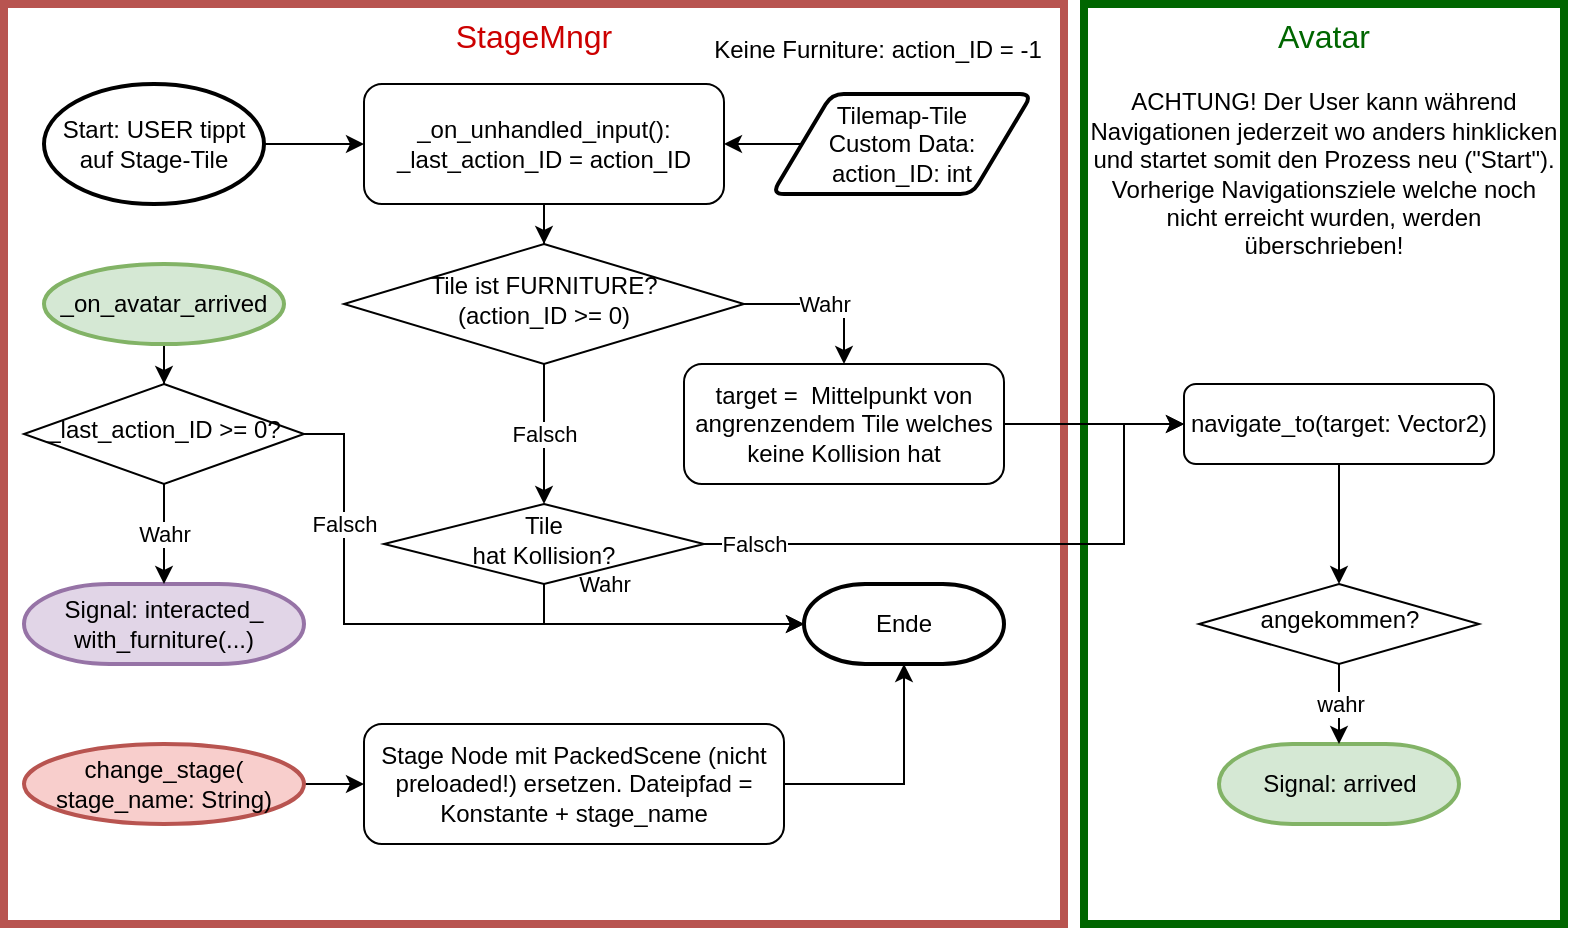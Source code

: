 <mxfile version="22.1.2" type="device" pages="2">
  <diagram id="C5RBs43oDa-KdzZeNtuy" name="StageMngr_and_Avatar">
    <mxGraphModel dx="1418" dy="828" grid="1" gridSize="10" guides="1" tooltips="1" connect="1" arrows="1" fold="1" page="1" pageScale="1" pageWidth="827" pageHeight="1169" math="0" shadow="0">
      <root>
        <mxCell id="WIyWlLk6GJQsqaUBKTNV-0" />
        <mxCell id="WIyWlLk6GJQsqaUBKTNV-1" parent="WIyWlLk6GJQsqaUBKTNV-0" />
        <mxCell id="1LzABhCQxcWDZvJYt_wV-8" value="&lt;font color=&quot;#006600&quot; style=&quot;font-size: 16px;&quot;&gt;Avatar&lt;/font&gt;" style="rounded=0;whiteSpace=wrap;html=1;fillColor=none;strokeColor=#006600;strokeWidth=4;horizontal=1;verticalAlign=top;fontColor=#CC0000;" parent="WIyWlLk6GJQsqaUBKTNV-1" vertex="1">
          <mxGeometry x="570" y="10" width="240" height="460" as="geometry" />
        </mxCell>
        <mxCell id="y6WZdFRpj4eiQGplZcpj-0" value="&lt;font style=&quot;font-size: 16px;&quot;&gt;StageMngr&lt;/font&gt;" style="rounded=0;whiteSpace=wrap;html=1;fillColor=none;strokeColor=#b85450;strokeWidth=4;horizontal=1;verticalAlign=top;fontColor=#CC0000;" parent="WIyWlLk6GJQsqaUBKTNV-1" vertex="1">
          <mxGeometry x="30" y="10" width="530" height="460" as="geometry" />
        </mxCell>
        <mxCell id="y6WZdFRpj4eiQGplZcpj-20" style="edgeStyle=orthogonalEdgeStyle;rounded=0;orthogonalLoop=1;jettySize=auto;html=1;" parent="WIyWlLk6GJQsqaUBKTNV-1" source="WIyWlLk6GJQsqaUBKTNV-3" target="WIyWlLk6GJQsqaUBKTNV-6" edge="1">
          <mxGeometry relative="1" as="geometry" />
        </mxCell>
        <mxCell id="WIyWlLk6GJQsqaUBKTNV-3" value="_on_unhandled_input():&lt;br&gt;_last_action_ID = action_ID" style="rounded=1;whiteSpace=wrap;html=1;fontSize=12;glass=0;strokeWidth=1;shadow=0;" parent="WIyWlLk6GJQsqaUBKTNV-1" vertex="1">
          <mxGeometry x="210" y="50" width="180" height="60" as="geometry" />
        </mxCell>
        <mxCell id="y6WZdFRpj4eiQGplZcpj-17" value="Falsch" style="edgeStyle=orthogonalEdgeStyle;rounded=0;orthogonalLoop=1;jettySize=auto;html=1;" parent="WIyWlLk6GJQsqaUBKTNV-1" source="WIyWlLk6GJQsqaUBKTNV-6" target="y6WZdFRpj4eiQGplZcpj-16" edge="1">
          <mxGeometry relative="1" as="geometry" />
        </mxCell>
        <mxCell id="y6WZdFRpj4eiQGplZcpj-25" value="Wahr" style="edgeStyle=orthogonalEdgeStyle;rounded=0;orthogonalLoop=1;jettySize=auto;html=1;" parent="WIyWlLk6GJQsqaUBKTNV-1" source="WIyWlLk6GJQsqaUBKTNV-6" target="y6WZdFRpj4eiQGplZcpj-24" edge="1">
          <mxGeometry relative="1" as="geometry">
            <Array as="points">
              <mxPoint x="450" y="160" />
            </Array>
          </mxGeometry>
        </mxCell>
        <mxCell id="WIyWlLk6GJQsqaUBKTNV-6" value="Tile ist FURNITURE?&lt;br&gt;(action_ID &amp;gt;= 0)" style="rhombus;whiteSpace=wrap;html=1;shadow=0;fontFamily=Helvetica;fontSize=12;align=center;strokeWidth=1;spacing=6;spacingTop=-4;" parent="WIyWlLk6GJQsqaUBKTNV-1" vertex="1">
          <mxGeometry x="200" y="130" width="200" height="60" as="geometry" />
        </mxCell>
        <mxCell id="1LzABhCQxcWDZvJYt_wV-13" style="edgeStyle=orthogonalEdgeStyle;rounded=0;orthogonalLoop=1;jettySize=auto;html=1;" parent="WIyWlLk6GJQsqaUBKTNV-1" source="WIyWlLk6GJQsqaUBKTNV-7" target="1LzABhCQxcWDZvJYt_wV-9" edge="1">
          <mxGeometry relative="1" as="geometry" />
        </mxCell>
        <mxCell id="WIyWlLk6GJQsqaUBKTNV-7" value="navigate_to(target: Vector2)" style="rounded=1;whiteSpace=wrap;html=1;fontSize=12;glass=0;strokeWidth=1;shadow=0;" parent="WIyWlLk6GJQsqaUBKTNV-1" vertex="1">
          <mxGeometry x="620" y="200" width="155" height="40" as="geometry" />
        </mxCell>
        <mxCell id="y6WZdFRpj4eiQGplZcpj-21" style="edgeStyle=orthogonalEdgeStyle;rounded=0;orthogonalLoop=1;jettySize=auto;html=1;" parent="WIyWlLk6GJQsqaUBKTNV-1" source="y6WZdFRpj4eiQGplZcpj-5" target="WIyWlLk6GJQsqaUBKTNV-3" edge="1">
          <mxGeometry relative="1" as="geometry" />
        </mxCell>
        <mxCell id="y6WZdFRpj4eiQGplZcpj-5" value="Start: USER tippt auf Stage-Tile" style="strokeWidth=2;html=1;shape=mxgraph.flowchart.start_1;whiteSpace=wrap;" parent="WIyWlLk6GJQsqaUBKTNV-1" vertex="1">
          <mxGeometry x="50" y="50" width="110" height="60" as="geometry" />
        </mxCell>
        <mxCell id="y6WZdFRpj4eiQGplZcpj-7" value="Ende" style="strokeWidth=2;html=1;shape=mxgraph.flowchart.terminator;whiteSpace=wrap;" parent="WIyWlLk6GJQsqaUBKTNV-1" vertex="1">
          <mxGeometry x="430" y="300" width="100" height="40" as="geometry" />
        </mxCell>
        <mxCell id="y6WZdFRpj4eiQGplZcpj-18" value="Wahr" style="edgeStyle=orthogonalEdgeStyle;rounded=0;orthogonalLoop=1;jettySize=auto;html=1;" parent="WIyWlLk6GJQsqaUBKTNV-1" source="y6WZdFRpj4eiQGplZcpj-16" target="y6WZdFRpj4eiQGplZcpj-7" edge="1">
          <mxGeometry x="-0.333" y="20" relative="1" as="geometry">
            <Array as="points">
              <mxPoint x="300" y="320" />
            </Array>
            <mxPoint as="offset" />
          </mxGeometry>
        </mxCell>
        <mxCell id="y6WZdFRpj4eiQGplZcpj-22" value="Falsch" style="edgeStyle=orthogonalEdgeStyle;rounded=0;orthogonalLoop=1;jettySize=auto;html=1;" parent="WIyWlLk6GJQsqaUBKTNV-1" source="y6WZdFRpj4eiQGplZcpj-16" target="WIyWlLk6GJQsqaUBKTNV-7" edge="1">
          <mxGeometry x="-0.835" relative="1" as="geometry">
            <Array as="points">
              <mxPoint x="590" y="280" />
              <mxPoint x="590" y="220" />
            </Array>
            <mxPoint as="offset" />
          </mxGeometry>
        </mxCell>
        <mxCell id="y6WZdFRpj4eiQGplZcpj-16" value="Tile&lt;br&gt;hat Kollision?" style="rhombus;whiteSpace=wrap;html=1;shadow=0;fontFamily=Helvetica;fontSize=12;align=center;strokeWidth=1;spacing=6;spacingTop=-4;" parent="WIyWlLk6GJQsqaUBKTNV-1" vertex="1">
          <mxGeometry x="220" y="260" width="160" height="40" as="geometry" />
        </mxCell>
        <mxCell id="1LzABhCQxcWDZvJYt_wV-14" style="edgeStyle=orthogonalEdgeStyle;rounded=0;orthogonalLoop=1;jettySize=auto;html=1;entryX=0;entryY=0.5;entryDx=0;entryDy=0;" parent="WIyWlLk6GJQsqaUBKTNV-1" source="y6WZdFRpj4eiQGplZcpj-24" target="WIyWlLk6GJQsqaUBKTNV-7" edge="1">
          <mxGeometry relative="1" as="geometry" />
        </mxCell>
        <mxCell id="y6WZdFRpj4eiQGplZcpj-24" value="target =&amp;nbsp; Mittelpunkt von angrenzendem Tile welches keine Kollision hat" style="rounded=1;whiteSpace=wrap;html=1;fontSize=12;glass=0;strokeWidth=1;shadow=0;" parent="WIyWlLk6GJQsqaUBKTNV-1" vertex="1">
          <mxGeometry x="370" y="190" width="160" height="60" as="geometry" />
        </mxCell>
        <mxCell id="1LzABhCQxcWDZvJYt_wV-0" style="edgeStyle=orthogonalEdgeStyle;rounded=0;orthogonalLoop=1;jettySize=auto;html=1;" parent="WIyWlLk6GJQsqaUBKTNV-1" source="y6WZdFRpj4eiQGplZcpj-27" target="WIyWlLk6GJQsqaUBKTNV-3" edge="1">
          <mxGeometry relative="1" as="geometry">
            <mxPoint x="260" y="60" as="sourcePoint" />
          </mxGeometry>
        </mxCell>
        <mxCell id="y6WZdFRpj4eiQGplZcpj-27" value="Tilemap-Tile&lt;br&gt;Custom Data:&lt;br&gt;action_ID: int" style="shape=parallelogram;html=1;strokeWidth=2;perimeter=parallelogramPerimeter;whiteSpace=wrap;rounded=1;arcSize=12;size=0.23;" parent="WIyWlLk6GJQsqaUBKTNV-1" vertex="1">
          <mxGeometry x="414" y="55" width="130" height="50" as="geometry" />
        </mxCell>
        <mxCell id="1LzABhCQxcWDZvJYt_wV-3" value="Signal: arrived" style="strokeWidth=2;html=1;shape=mxgraph.flowchart.terminator;whiteSpace=wrap;fillColor=#d5e8d4;strokeColor=#82b366;" parent="WIyWlLk6GJQsqaUBKTNV-1" vertex="1">
          <mxGeometry x="637.5" y="380" width="120" height="40" as="geometry" />
        </mxCell>
        <mxCell id="1LzABhCQxcWDZvJYt_wV-5" value="ACHTUNG! Der User kann während Navigationen jederzeit wo anders hinklicken und startet somit den Prozess neu (&quot;Start&quot;). Vorherige Navigationsziele welche noch nicht erreicht wurden, werden überschrieben!" style="text;html=1;strokeColor=none;fillColor=none;align=center;verticalAlign=middle;whiteSpace=wrap;rounded=0;" parent="WIyWlLk6GJQsqaUBKTNV-1" vertex="1">
          <mxGeometry x="570" y="40" width="240" height="110" as="geometry" />
        </mxCell>
        <mxCell id="1LzABhCQxcWDZvJYt_wV-16" style="edgeStyle=orthogonalEdgeStyle;rounded=0;orthogonalLoop=1;jettySize=auto;html=1;entryX=0.5;entryY=0;entryDx=0;entryDy=0;" parent="WIyWlLk6GJQsqaUBKTNV-1" source="1LzABhCQxcWDZvJYt_wV-25" target="1LzABhCQxcWDZvJYt_wV-15" edge="1">
          <mxGeometry relative="1" as="geometry">
            <mxPoint x="110.0" y="170.0" as="sourcePoint" />
          </mxGeometry>
        </mxCell>
        <mxCell id="1LzABhCQxcWDZvJYt_wV-11" value="wahr" style="edgeStyle=orthogonalEdgeStyle;rounded=0;orthogonalLoop=1;jettySize=auto;html=1;" parent="WIyWlLk6GJQsqaUBKTNV-1" source="1LzABhCQxcWDZvJYt_wV-9" target="1LzABhCQxcWDZvJYt_wV-3" edge="1">
          <mxGeometry relative="1" as="geometry" />
        </mxCell>
        <mxCell id="1LzABhCQxcWDZvJYt_wV-9" value="angekommen?" style="rhombus;whiteSpace=wrap;html=1;shadow=0;fontFamily=Helvetica;fontSize=12;align=center;strokeWidth=1;spacing=6;spacingTop=-4;" parent="WIyWlLk6GJQsqaUBKTNV-1" vertex="1">
          <mxGeometry x="627.5" y="300" width="140" height="40" as="geometry" />
        </mxCell>
        <mxCell id="1LzABhCQxcWDZvJYt_wV-15" value="_last_action_ID &amp;gt;= 0?" style="rhombus;whiteSpace=wrap;html=1;shadow=0;fontFamily=Helvetica;fontSize=12;align=center;strokeWidth=1;spacing=6;spacingTop=-4;" parent="WIyWlLk6GJQsqaUBKTNV-1" vertex="1">
          <mxGeometry x="40" y="200" width="140" height="50" as="geometry" />
        </mxCell>
        <mxCell id="1LzABhCQxcWDZvJYt_wV-18" value="Signal: interacted_&lt;br&gt;with_furniture(...)" style="strokeWidth=2;html=1;shape=mxgraph.flowchart.terminator;whiteSpace=wrap;fillColor=#e1d5e7;strokeColor=#9673a6;" parent="WIyWlLk6GJQsqaUBKTNV-1" vertex="1">
          <mxGeometry x="40" y="300" width="140" height="40" as="geometry" />
        </mxCell>
        <mxCell id="1LzABhCQxcWDZvJYt_wV-20" value="Wahr" style="edgeStyle=orthogonalEdgeStyle;rounded=0;orthogonalLoop=1;jettySize=auto;html=1;entryX=0.5;entryY=0;entryDx=0;entryDy=0;entryPerimeter=0;" parent="WIyWlLk6GJQsqaUBKTNV-1" source="1LzABhCQxcWDZvJYt_wV-15" target="1LzABhCQxcWDZvJYt_wV-18" edge="1">
          <mxGeometry relative="1" as="geometry" />
        </mxCell>
        <mxCell id="1LzABhCQxcWDZvJYt_wV-21" value="Falsch" style="edgeStyle=orthogonalEdgeStyle;rounded=0;orthogonalLoop=1;jettySize=auto;html=1;entryX=0;entryY=0.5;entryDx=0;entryDy=0;entryPerimeter=0;" parent="WIyWlLk6GJQsqaUBKTNV-1" source="1LzABhCQxcWDZvJYt_wV-15" target="y6WZdFRpj4eiQGplZcpj-7" edge="1">
          <mxGeometry x="-0.623" relative="1" as="geometry">
            <Array as="points">
              <mxPoint x="200" y="225" />
              <mxPoint x="200" y="320" />
            </Array>
            <mxPoint as="offset" />
          </mxGeometry>
        </mxCell>
        <mxCell id="1LzABhCQxcWDZvJYt_wV-25" value="_on_avatar_arrived" style="strokeWidth=2;html=1;shape=mxgraph.flowchart.start_1;whiteSpace=wrap;fillColor=#d5e8d4;strokeColor=#82b366;" parent="WIyWlLk6GJQsqaUBKTNV-1" vertex="1">
          <mxGeometry x="50" y="140" width="120" height="40" as="geometry" />
        </mxCell>
        <mxCell id="1LzABhCQxcWDZvJYt_wV-30" value="Keine Furniture: action_ID = -1" style="text;html=1;strokeColor=none;fillColor=none;align=center;verticalAlign=middle;whiteSpace=wrap;rounded=0;" parent="WIyWlLk6GJQsqaUBKTNV-1" vertex="1">
          <mxGeometry x="380" y="20" width="174" height="25" as="geometry" />
        </mxCell>
        <mxCell id="1LzABhCQxcWDZvJYt_wV-41" style="edgeStyle=orthogonalEdgeStyle;rounded=0;orthogonalLoop=1;jettySize=auto;html=1;" parent="WIyWlLk6GJQsqaUBKTNV-1" source="1LzABhCQxcWDZvJYt_wV-63" target="1LzABhCQxcWDZvJYt_wV-39" edge="1">
          <mxGeometry relative="1" as="geometry">
            <mxPoint x="180" y="400" as="sourcePoint" />
          </mxGeometry>
        </mxCell>
        <mxCell id="1LzABhCQxcWDZvJYt_wV-40" style="edgeStyle=orthogonalEdgeStyle;rounded=0;orthogonalLoop=1;jettySize=auto;html=1;" parent="WIyWlLk6GJQsqaUBKTNV-1" source="1LzABhCQxcWDZvJYt_wV-39" target="y6WZdFRpj4eiQGplZcpj-7" edge="1">
          <mxGeometry relative="1" as="geometry" />
        </mxCell>
        <mxCell id="1LzABhCQxcWDZvJYt_wV-39" value="Stage Node mit PackedScene (nicht preloaded!) ersetzen. Dateipfad = Konstante + stage_name" style="rounded=1;whiteSpace=wrap;html=1;fontSize=12;glass=0;strokeWidth=1;shadow=0;" parent="WIyWlLk6GJQsqaUBKTNV-1" vertex="1">
          <mxGeometry x="210" y="370" width="210" height="60" as="geometry" />
        </mxCell>
        <mxCell id="1LzABhCQxcWDZvJYt_wV-63" value="change_stage(&lt;br style=&quot;border-color: var(--border-color);&quot;&gt;stage_name: String)" style="strokeWidth=2;html=1;shape=mxgraph.flowchart.start_1;whiteSpace=wrap;fillColor=#f8cecc;strokeColor=#b85450;" parent="WIyWlLk6GJQsqaUBKTNV-1" vertex="1">
          <mxGeometry x="40" y="380" width="140" height="40" as="geometry" />
        </mxCell>
      </root>
    </mxGraphModel>
  </diagram>
  <diagram id="xltsT0J74IzSFM8kRbkk" name="DayMngr">
    <mxGraphModel dx="1418" dy="828" grid="1" gridSize="10" guides="1" tooltips="1" connect="1" arrows="1" fold="1" page="1" pageScale="1" pageWidth="827" pageHeight="1169" math="0" shadow="0">
      <root>
        <mxCell id="0" />
        <mxCell id="1" parent="0" />
        <mxCell id="kU1BEG87dnv4JBKIqbgE-1" value="&lt;font style=&quot;font-size: 16px;&quot;&gt;DayMngr&lt;/font&gt;" style="rounded=0;whiteSpace=wrap;html=1;fillColor=none;strokeColor=#1E1E96;strokeWidth=4;horizontal=1;verticalAlign=top;fontColor=#3333FF;" parent="1" vertex="1">
          <mxGeometry x="30" y="30" width="780" height="600" as="geometry" />
        </mxCell>
        <mxCell id="kU1BEG87dnv4JBKIqbgE-2" style="edgeStyle=orthogonalEdgeStyle;rounded=0;orthogonalLoop=1;jettySize=auto;html=1;" parent="1" source="kU1BEG87dnv4JBKIqbgE-3" target="kU1BEG87dnv4JBKIqbgE-14" edge="1">
          <mxGeometry relative="1" as="geometry">
            <mxPoint x="480" y="180" as="targetPoint" />
          </mxGeometry>
        </mxCell>
        <mxCell id="kU1BEG87dnv4JBKIqbgE-3" value="Instanziierte Aktion auslesen/duplizieren: var action: action := _actionArr[action_ID]&amp;nbsp;" style="rounded=1;whiteSpace=wrap;html=1;fontSize=12;glass=0;strokeWidth=1;shadow=0;" parent="1" vertex="1">
          <mxGeometry x="260" y="150" width="180" height="60" as="geometry" />
        </mxCell>
        <mxCell id="kU1BEG87dnv4JBKIqbgE-4" style="edgeStyle=orthogonalEdgeStyle;rounded=0;orthogonalLoop=1;jettySize=auto;html=1;" parent="1" source="kU1BEG87dnv4JBKIqbgE-5" target="kU1BEG87dnv4JBKIqbgE-3" edge="1">
          <mxGeometry relative="1" as="geometry" />
        </mxCell>
        <mxCell id="kU1BEG87dnv4JBKIqbgE-5" value="_interacted_with_&lt;br&gt;furniture(action_ID: int)" style="strokeWidth=2;html=1;shape=mxgraph.flowchart.start_1;whiteSpace=wrap;fillColor=#e1d5e7;strokeColor=#9673a6;" parent="1" vertex="1">
          <mxGeometry x="50" y="160" width="185" height="40" as="geometry" />
        </mxCell>
        <mxCell id="kU1BEG87dnv4JBKIqbgE-6" style="edgeStyle=orthogonalEdgeStyle;rounded=0;orthogonalLoop=1;jettySize=auto;html=1;" parent="1" source="kU1BEG87dnv4JBKIqbgE-7" target="kU1BEG87dnv4JBKIqbgE-8" edge="1">
          <mxGeometry relative="1" as="geometry" />
        </mxCell>
        <mxCell id="kU1BEG87dnv4JBKIqbgE-7" value="_ready()" style="strokeWidth=2;html=1;shape=mxgraph.flowchart.start_1;whiteSpace=wrap;" parent="1" vertex="1">
          <mxGeometry x="55" y="80" width="110" height="40" as="geometry" />
        </mxCell>
        <mxCell id="kU1BEG87dnv4JBKIqbgE-8" value="cultivate():&lt;br&gt;_actionArr[] mit Aktions-Objekten befüllen, Index ist Aktion-ID&amp;nbsp;" style="rounded=1;whiteSpace=wrap;html=1;fontSize=12;glass=0;strokeWidth=1;shadow=0;" parent="1" vertex="1">
          <mxGeometry x="200" y="70" width="180" height="60" as="geometry" />
        </mxCell>
        <mxCell id="kU1BEG87dnv4JBKIqbgE-9" style="edgeStyle=orthogonalEdgeStyle;rounded=0;orthogonalLoop=1;jettySize=auto;html=1;" parent="1" source="kU1BEG87dnv4JBKIqbgE-10" target="kU1BEG87dnv4JBKIqbgE-11" edge="1">
          <mxGeometry relative="1" as="geometry" />
        </mxCell>
        <mxCell id="kU1BEG87dnv4JBKIqbgE-10" value="setup(GUI_ref: GUI)" style="strokeWidth=2;html=1;shape=mxgraph.flowchart.start_1;whiteSpace=wrap;" parent="1" vertex="1">
          <mxGeometry x="430" y="80" width="120" height="40" as="geometry" />
        </mxCell>
        <mxCell id="kU1BEG87dnv4JBKIqbgE-11" value="GUI_Referenzen in Attributen vormerken" style="rounded=1;whiteSpace=wrap;html=1;fontSize=12;glass=0;strokeWidth=1;shadow=0;" parent="1" vertex="1">
          <mxGeometry x="580" y="70" width="180" height="60" as="geometry" />
        </mxCell>
        <mxCell id="kU1BEG87dnv4JBKIqbgE-12" value="Falsch" style="edgeStyle=orthogonalEdgeStyle;rounded=0;orthogonalLoop=1;jettySize=auto;html=1;" parent="1" source="kU1BEG87dnv4JBKIqbgE-14" target="kU1BEG87dnv4JBKIqbgE-17" edge="1">
          <mxGeometry relative="1" as="geometry" />
        </mxCell>
        <mxCell id="kU1BEG87dnv4JBKIqbgE-13" value="Wahr" style="edgeStyle=orthogonalEdgeStyle;rounded=0;orthogonalLoop=1;jettySize=auto;html=1;" parent="1" source="kU1BEG87dnv4JBKIqbgE-14" target="kU1BEG87dnv4JBKIqbgE-20" edge="1">
          <mxGeometry relative="1" as="geometry">
            <Array as="points">
              <mxPoint x="540" y="220" />
              <mxPoint x="140" y="220" />
            </Array>
          </mxGeometry>
        </mxCell>
        <mxCell id="kU1BEG87dnv4JBKIqbgE-14" value="constraints_prior_okay()?" style="rhombus;whiteSpace=wrap;html=1;shadow=0;fontFamily=Helvetica;fontSize=12;align=center;strokeWidth=1;spacing=6;spacingTop=-4;" parent="1" vertex="1">
          <mxGeometry x="460" y="150" width="160" height="60" as="geometry" />
        </mxCell>
        <mxCell id="kU1BEG87dnv4JBKIqbgE-15" value="Ende" style="strokeWidth=2;html=1;shape=mxgraph.flowchart.terminator;whiteSpace=wrap;" parent="1" vertex="1">
          <mxGeometry x="678.75" y="240" width="100" height="40" as="geometry" />
        </mxCell>
        <mxCell id="kU1BEG87dnv4JBKIqbgE-16" style="edgeStyle=orthogonalEdgeStyle;rounded=0;orthogonalLoop=1;jettySize=auto;html=1;" parent="1" source="kU1BEG87dnv4JBKIqbgE-17" target="kU1BEG87dnv4JBKIqbgE-15" edge="1">
          <mxGeometry relative="1" as="geometry" />
        </mxCell>
        <mxCell id="kU1BEG87dnv4JBKIqbgE-17" value="RejectActionGUI&lt;br&gt;.show(action):&lt;br&gt;Zeigt Infos anhand rejected_constraints an" style="rounded=1;whiteSpace=wrap;html=1;fontSize=12;glass=0;strokeWidth=1;shadow=0;" parent="1" vertex="1">
          <mxGeometry x="670" y="140" width="117.5" height="80" as="geometry" />
        </mxCell>
        <mxCell id="kU1BEG87dnv4JBKIqbgE-18" style="edgeStyle=orthogonalEdgeStyle;rounded=0;orthogonalLoop=1;jettySize=auto;html=1;" parent="1" source="kU1BEG87dnv4JBKIqbgE-20" target="kU1BEG87dnv4JBKIqbgE-24" edge="1">
          <mxGeometry relative="1" as="geometry" />
        </mxCell>
        <mxCell id="kU1BEG87dnv4JBKIqbgE-19" value="z.B." style="edgeStyle=orthogonalEdgeStyle;rounded=0;orthogonalLoop=1;jettySize=auto;html=1;" parent="1" source="kU1BEG87dnv4JBKIqbgE-20" target="kU1BEG87dnv4JBKIqbgE-26" edge="1">
          <mxGeometry x="-0.294" relative="1" as="geometry">
            <mxPoint as="offset" />
          </mxGeometry>
        </mxCell>
        <mxCell id="kU1BEG87dnv4JBKIqbgE-20" value="delegate_to_GUI(action):&lt;br&gt;Je nach Klasse der Aktion wird die entsprechende GUI aufgerufen" style="rounded=1;whiteSpace=wrap;html=1;fontSize=12;glass=0;strokeWidth=1;shadow=0;" parent="1" vertex="1">
          <mxGeometry x="50" y="250" width="180" height="60" as="geometry" />
        </mxCell>
        <mxCell id="kU1BEG87dnv4JBKIqbgE-21" value="Die GUIs handlen das ganze interne Micro-Management an sub-constraints! z.B. muss dann die CookingGUI selbst schauen welche Rezepte möglich sind etc. Erst wenn die Aktion wirklich&amp;nbsp;abgeschlossen ist, wird das Signal gefeuert." style="text;html=1;strokeColor=none;fillColor=none;align=center;verticalAlign=middle;whiteSpace=wrap;rounded=0;" parent="1" vertex="1">
          <mxGeometry x="40" y="330" width="640" height="40" as="geometry" />
        </mxCell>
        <mxCell id="kU1BEG87dnv4JBKIqbgE-23" style="edgeStyle=orthogonalEdgeStyle;rounded=0;orthogonalLoop=1;jettySize=auto;html=1;" parent="1" source="kU1BEG87dnv4JBKIqbgE-24" target="kU1BEG87dnv4JBKIqbgE-27" edge="1">
          <mxGeometry relative="1" as="geometry" />
        </mxCell>
        <mxCell id="kU1BEG87dnv4JBKIqbgE-24" value="CookingGUI" style="rounded=1;whiteSpace=wrap;html=1;fontSize=12;glass=0;strokeWidth=1;shadow=0;" parent="1" vertex="1">
          <mxGeometry x="280" y="240" width="180" height="30" as="geometry" />
        </mxCell>
        <mxCell id="kU1BEG87dnv4JBKIqbgE-25" value="ggf." style="edgeStyle=orthogonalEdgeStyle;rounded=0;orthogonalLoop=1;jettySize=auto;html=1;" parent="1" source="kU1BEG87dnv4JBKIqbgE-26" target="kU1BEG87dnv4JBKIqbgE-27" edge="1">
          <mxGeometry relative="1" as="geometry" />
        </mxCell>
        <mxCell id="kU1BEG87dnv4JBKIqbgE-26" value="StageChangeConfirmationGUI" style="rounded=1;whiteSpace=wrap;html=1;fontSize=12;glass=0;strokeWidth=1;shadow=0;" parent="1" vertex="1">
          <mxGeometry x="280" y="290" width="180" height="30" as="geometry" />
        </mxCell>
        <mxCell id="kU1BEG87dnv4JBKIqbgE-27" value="Action Signal:&lt;br&gt;executed(self)" style="strokeWidth=2;html=1;shape=mxgraph.flowchart.terminator;whiteSpace=wrap;fillColor=#dae8fc;strokeColor=#6c8ebf;" parent="1" vertex="1">
          <mxGeometry x="517.5" y="260" width="142.5" height="40" as="geometry" />
        </mxCell>
        <mxCell id="kU1BEG87dnv4JBKIqbgE-28" style="edgeStyle=orthogonalEdgeStyle;rounded=0;orthogonalLoop=1;jettySize=auto;html=1;" parent="1" source="kU1BEG87dnv4JBKIqbgE-29" target="kU1BEG87dnv4JBKIqbgE-32" edge="1">
          <mxGeometry relative="1" as="geometry" />
        </mxCell>
        <mxCell id="kU1BEG87dnv4JBKIqbgE-29" value="_on_action_executed(&lt;br&gt;action: Action)" style="strokeWidth=2;html=1;shape=mxgraph.flowchart.start_1;whiteSpace=wrap;fillColor=#dae8fc;strokeColor=#6c8ebf;" parent="1" vertex="1">
          <mxGeometry x="440" y="400" width="207.5" height="40" as="geometry" />
        </mxCell>
        <mxCell id="kU1BEG87dnv4JBKIqbgE-30" style="edgeStyle=orthogonalEdgeStyle;rounded=0;orthogonalLoop=1;jettySize=auto;html=1;" parent="1" source="kU1BEG87dnv4JBKIqbgE-31" target="kU1BEG87dnv4JBKIqbgE-38" edge="1">
          <mxGeometry relative="1" as="geometry">
            <Array as="points">
              <mxPoint x="295" y="450" />
              <mxPoint x="120" y="450" />
            </Array>
          </mxGeometry>
        </mxCell>
        <mxCell id="kU1BEG87dnv4JBKIqbgE-31" value="update history" style="rounded=1;whiteSpace=wrap;html=1;fontSize=12;glass=0;strokeWidth=1;shadow=0;" parent="1" vertex="1">
          <mxGeometry x="237.5" y="405" width="115" height="30" as="geometry" />
        </mxCell>
        <mxCell id="kU1BEG87dnv4JBKIqbgE-32" value="&lt;span style=&quot;color: rgb(0, 0, 0); font-family: Helvetica; font-size: 12px; font-style: normal; font-variant-ligatures: normal; font-variant-caps: normal; font-weight: 400; letter-spacing: normal; orphans: 2; text-align: center; text-indent: 0px; text-transform: none; widows: 2; word-spacing: 0px; -webkit-text-stroke-width: 0px; background-color: rgb(251, 251, 251); text-decoration-thickness: initial; text-decoration-style: initial; text-decoration-color: initial; float: none; display: inline !important;&quot;&gt;next_day_period(&lt;br&gt;action: Action)&lt;/span&gt;" style="verticalLabelPosition=middle;verticalAlign=middle;html=1;shape=process;whiteSpace=wrap;rounded=1;size=0.077;arcSize=6;labelPosition=center;align=center;fillColor=#f5f5f5;fontColor=#333333;strokeColor=#666666;" parent="1" vertex="1">
          <mxGeometry x="665" y="405" width="127.5" height="30" as="geometry" />
        </mxCell>
        <mxCell id="kU1BEG87dnv4JBKIqbgE-33" style="edgeStyle=orthogonalEdgeStyle;rounded=0;orthogonalLoop=1;jettySize=auto;html=1;entryX=0.5;entryY=1;entryDx=0;entryDy=0;entryPerimeter=0;" parent="1" source="kU1BEG87dnv4JBKIqbgE-32" target="kU1BEG87dnv4JBKIqbgE-15" edge="1">
          <mxGeometry relative="1" as="geometry" />
        </mxCell>
        <mxCell id="kU1BEG87dnv4JBKIqbgE-34" style="edgeStyle=orthogonalEdgeStyle;rounded=0;orthogonalLoop=1;jettySize=auto;html=1;" parent="1" source="kU1BEG87dnv4JBKIqbgE-35" target="kU1BEG87dnv4JBKIqbgE-31" edge="1">
          <mxGeometry relative="1" as="geometry" />
        </mxCell>
        <mxCell id="kU1BEG87dnv4JBKIqbgE-35" value="next_day_period(&lt;br&gt;action: Action)" style="strokeWidth=2;html=1;shape=mxgraph.flowchart.start_1;whiteSpace=wrap;fillColor=#f5f5f5;strokeColor=#666666;fontColor=#333333;" parent="1" vertex="1">
          <mxGeometry x="55" y="400" width="140" height="40" as="geometry" />
        </mxCell>
        <mxCell id="kU1BEG87dnv4JBKIqbgE-36" value="Falsch" style="edgeStyle=orthogonalEdgeStyle;rounded=0;orthogonalLoop=1;jettySize=auto;html=1;" parent="1" source="kU1BEG87dnv4JBKIqbgE-38" target="kU1BEG87dnv4JBKIqbgE-44" edge="1">
          <mxGeometry relative="1" as="geometry" />
        </mxCell>
        <mxCell id="kU1BEG87dnv4JBKIqbgE-37" value="Wahr" style="edgeStyle=orthogonalEdgeStyle;rounded=0;orthogonalLoop=1;jettySize=auto;html=1;" parent="1" source="kU1BEG87dnv4JBKIqbgE-38" target="kU1BEG87dnv4JBKIqbgE-40" edge="1">
          <mxGeometry relative="1" as="geometry" />
        </mxCell>
        <mxCell id="kU1BEG87dnv4JBKIqbgE-38" value="_currDayPeriod == DayPeriod.EVENING?" style="rhombus;whiteSpace=wrap;html=1;shadow=0;fontFamily=Helvetica;fontSize=12;align=center;strokeWidth=1;spacing=6;spacingTop=-4;" parent="1" vertex="1">
          <mxGeometry x="40" y="470" width="160" height="60" as="geometry" />
        </mxCell>
        <mxCell id="kU1BEG87dnv4JBKIqbgE-39" style="edgeStyle=orthogonalEdgeStyle;rounded=0;orthogonalLoop=1;jettySize=auto;html=1;" parent="1" source="kU1BEG87dnv4JBKIqbgE-40" target="kU1BEG87dnv4JBKIqbgE-47" edge="1">
          <mxGeometry relative="1" as="geometry" />
        </mxCell>
        <mxCell id="kU1BEG87dnv4JBKIqbgE-40" value="Summary End Of Day&lt;br&gt;.setup(get_curr_daycycle())" style="rounded=1;whiteSpace=wrap;html=1;fontSize=12;glass=0;strokeWidth=1;shadow=0;" parent="1" vertex="1">
          <mxGeometry x="260" y="480" width="150" height="40" as="geometry" />
        </mxCell>
        <mxCell id="kU1BEG87dnv4JBKIqbgE-41" value="Wahr" style="edgeStyle=orthogonalEdgeStyle;rounded=0;orthogonalLoop=1;jettySize=auto;html=1;" parent="1" source="kU1BEG87dnv4JBKIqbgE-42" target="kU1BEG87dnv4JBKIqbgE-50" edge="1">
          <mxGeometry relative="1" as="geometry" />
        </mxCell>
        <mxCell id="kU1BEG87dnv4JBKIqbgE-42" value="Soll ein popUp&lt;br&gt;Event passieren?" style="rhombus;whiteSpace=wrap;html=1;shadow=0;fontFamily=Helvetica;fontSize=12;align=center;strokeWidth=1;spacing=6;spacingTop=-4;" parent="1" vertex="1">
          <mxGeometry x="230" y="555" width="160" height="60" as="geometry" />
        </mxCell>
        <mxCell id="kU1BEG87dnv4JBKIqbgE-43" style="edgeStyle=orthogonalEdgeStyle;rounded=0;orthogonalLoop=1;jettySize=auto;html=1;" parent="1" source="kU1BEG87dnv4JBKIqbgE-44" target="kU1BEG87dnv4JBKIqbgE-42" edge="1">
          <mxGeometry relative="1" as="geometry" />
        </mxCell>
        <mxCell id="kU1BEG87dnv4JBKIqbgE-44" value="_curr_day_period und&lt;br&gt;&amp;nbsp;ggf. _curr_day aktual." style="rounded=1;whiteSpace=wrap;html=1;fontSize=12;glass=0;strokeWidth=1;shadow=0;" parent="1" vertex="1">
          <mxGeometry x="48.13" y="570" width="143.75" height="30" as="geometry" />
        </mxCell>
        <mxCell id="kU1BEG87dnv4JBKIqbgE-45" value="Wahr" style="edgeStyle=orthogonalEdgeStyle;rounded=0;orthogonalLoop=1;jettySize=auto;html=1;" parent="1" source="kU1BEG87dnv4JBKIqbgE-47" target="kU1BEG87dnv4JBKIqbgE-48" edge="1">
          <mxGeometry relative="1" as="geometry" />
        </mxCell>
        <mxCell id="kU1BEG87dnv4JBKIqbgE-46" value="Falsch" style="edgeStyle=orthogonalEdgeStyle;rounded=0;orthogonalLoop=1;jettySize=auto;html=1;exitX=0.5;exitY=1;exitDx=0;exitDy=0;" parent="1" source="kU1BEG87dnv4JBKIqbgE-47" target="kU1BEG87dnv4JBKIqbgE-44" edge="1">
          <mxGeometry relative="1" as="geometry">
            <Array as="points">
              <mxPoint x="510" y="540" />
              <mxPoint x="120" y="540" />
            </Array>
          </mxGeometry>
        </mxCell>
        <mxCell id="kU1BEG87dnv4JBKIqbgE-47" value="_curr_day == _max_day?" style="rhombus;whiteSpace=wrap;html=1;shadow=0;fontFamily=Helvetica;fontSize=12;align=center;strokeWidth=1;spacing=6;spacingTop=-4;" parent="1" vertex="1">
          <mxGeometry x="430" y="470" width="160" height="60" as="geometry" />
        </mxCell>
        <mxCell id="kU1BEG87dnv4JBKIqbgE-48" value="Summary End Of Game.setup(history)" style="strokeWidth=2;html=1;shape=mxgraph.flowchart.terminator;whiteSpace=wrap;" parent="1" vertex="1">
          <mxGeometry x="630" y="470" width="117.5" height="60" as="geometry" />
        </mxCell>
        <mxCell id="kU1BEG87dnv4JBKIqbgE-49" style="edgeStyle=orthogonalEdgeStyle;rounded=0;orthogonalLoop=1;jettySize=auto;html=1;" parent="1" source="kU1BEG87dnv4JBKIqbgE-50" target="kU1BEG87dnv4JBKIqbgE-52" edge="1">
          <mxGeometry relative="1" as="geometry" />
        </mxCell>
        <mxCell id="kU1BEG87dnv4JBKIqbgE-50" value="PopUp-Event" style="rounded=1;whiteSpace=wrap;html=1;fontSize=12;glass=0;strokeWidth=1;shadow=0;" parent="1" vertex="1">
          <mxGeometry x="440" y="565" width="130" height="40" as="geometry" />
        </mxCell>
        <mxCell id="kU1BEG87dnv4JBKIqbgE-51" value="Wahr" style="edgeStyle=orthogonalEdgeStyle;rounded=0;orthogonalLoop=1;jettySize=auto;html=1;" parent="1" source="kU1BEG87dnv4JBKIqbgE-52" target="kU1BEG87dnv4JBKIqbgE-32" edge="1">
          <mxGeometry relative="1" as="geometry">
            <Array as="points">
              <mxPoint x="770" y="585" />
            </Array>
          </mxGeometry>
        </mxCell>
        <mxCell id="kU1BEG87dnv4JBKIqbgE-52" value="Option gewählt&lt;br&gt;die Aktion kostet?" style="rhombus;whiteSpace=wrap;html=1;shadow=0;fontFamily=Helvetica;fontSize=12;align=center;strokeWidth=1;spacing=6;spacingTop=-4;" parent="1" vertex="1">
          <mxGeometry x="600" y="555" width="160" height="60" as="geometry" />
        </mxCell>
      </root>
    </mxGraphModel>
  </diagram>
</mxfile>
